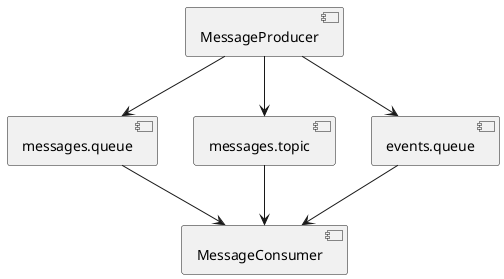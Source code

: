 @startuml

component MessageProducer as MP

component messages.queue as MQ
component messages.topic as MT
component events.queue as EQ

component MessageConsumer as MC

MP -d-> MQ
MP -d-> MT
MP -d-> EQ

MQ -d-> MC
MT -d-> MC
EQ -d-> MC

@enduml